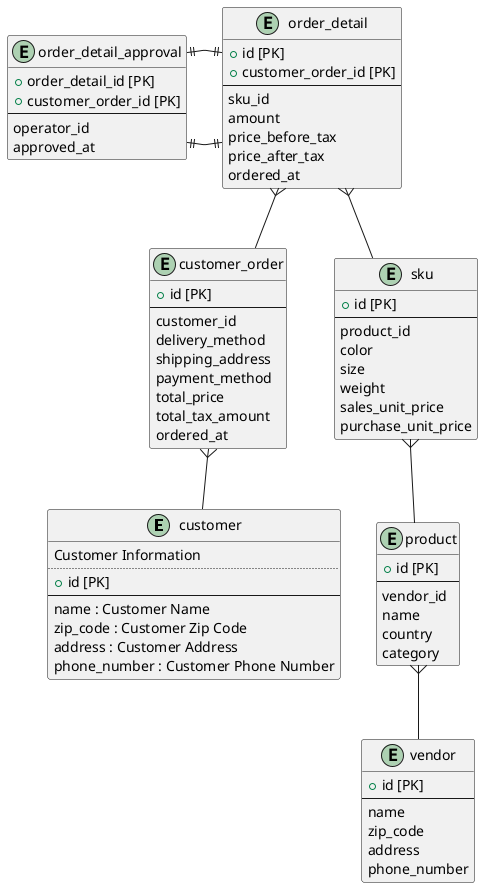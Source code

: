 @startuml

entity "customer" {
  Customer Information
  ..
  + id [PK]
  --
  name : Customer Name
  zip_code : Customer Zip Code
  address : Customer Address
  phone_number : Customer Phone Number
}

entity "customer_order" {
  + id [PK]
  --
  customer_id
  delivery_method
  shipping_address
  payment_method
  total_price
  total_tax_amount
  ordered_at
}

entity "order_detail" {
  + id [PK]
  + customer_order_id [PK]
  --
  sku_id
  amount
  price_before_tax
  price_after_tax
  ordered_at
}

entity "order_detail_approval" {
  + order_detail_id [PK]
  + customer_order_id [PK]
  --
  operator_id
  approved_at
}

entity "product" {
  + id [PK]
  --
  vendor_id
  name
  country
  category
}

entity "sku" {
  + id [PK]
  --
  product_id
  color
  size
  weight
  sales_unit_price
  purchase_unit_price
}

entity "vendor" {
  + id [PK]
  --
  name
  zip_code
  address
  phone_number
}

 customer_order }-- customer

 order_detail }-- sku

 order_detail }-- customer_order

 order_detail_approval ||-|| order_detail

 order_detail_approval ||-|| order_detail

 product }-- vendor

 sku }-- product
@enduml
